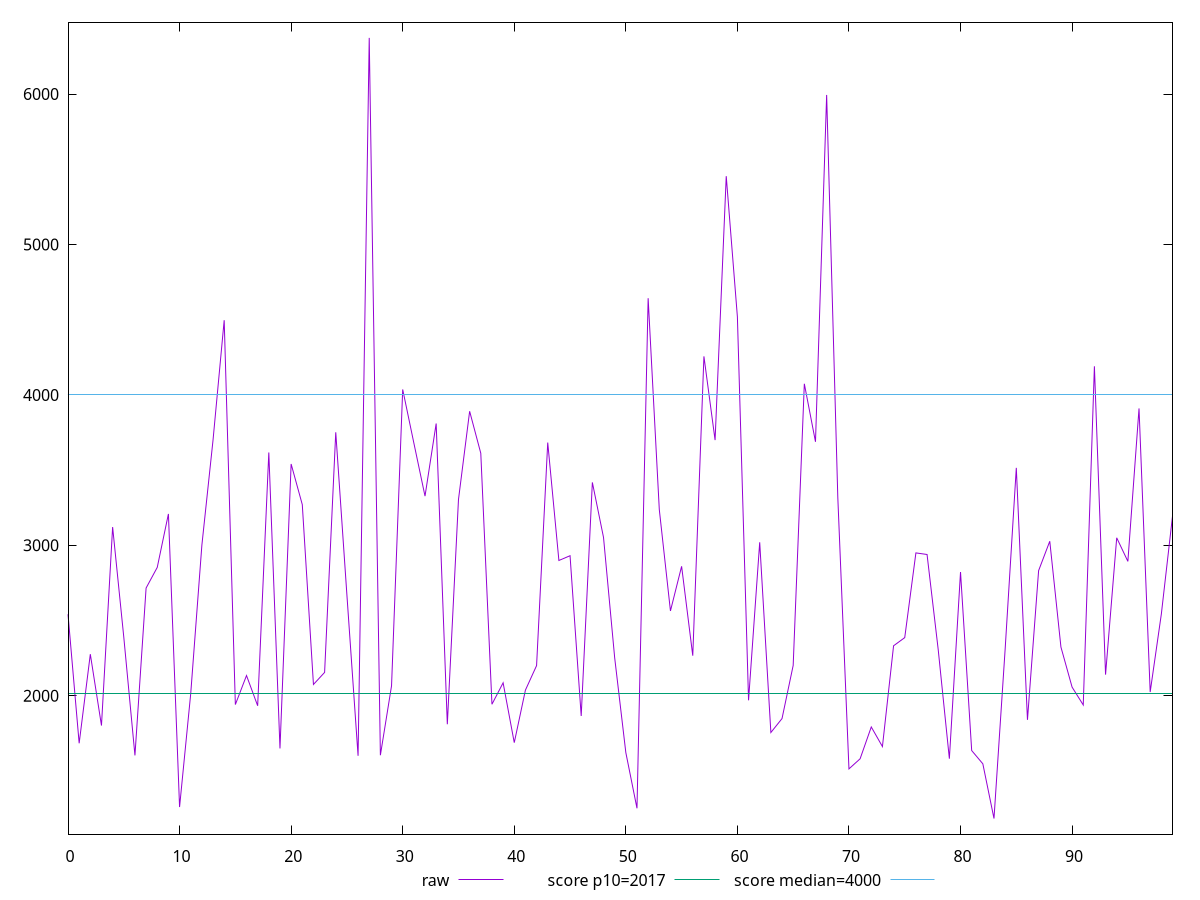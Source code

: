 reset

$raw <<EOF
0 2541.8720000000003
1 1683.9520000000011
2 2276.4880000000003
3 1802.0240000000008
4 3121.5079999999984
5 2389.5599999999995
6 1603.5000000000007
7 2716.2039999999997
8 2853.5080000000007
9 3208.819999999999
10 1260.144000000001
11 2013.992000000001
12 3001.5359999999982
13 3700.148
14 4496.847999999996
15 1941.4000000000012
16 2134.4799999999987
17 1933.4040000000011
18 3617.524
19 1649.5320000000002
20 3540.8759999999997
21 3270.9239999999977
22 2075.0799999999995
23 2155.228
24 3751.563999999997
25 2669.183999999999
26 1600.8080000000014
27 6373.679999999997
28 1604.5800000000004
29 2066.1240000000003
30 4036.399999999997
31 3680.2919999999986
32 3327.215999999999
33 3810.028000000001
34 1810.4000000000012
35 3304.9599999999996
36 3891.439999999998
37 3612.1879999999983
38 1943.4439999999995
39 2086.080000000001
40 1688.2880000000007
41 2037.3800000000006
42 2200.4439999999995
43 3683.251999999998
44 2899.4199999999983
45 2931.091999999998
46 1865.7240000000008
47 3418.564
48 3052.691999999999
49 2252.6879999999987
50 1622.2720000000004
51 1251.8480000000006
52 4642.871999999997
53 3237.827999999999
54 2563.9560000000006
55 2860.4960000000005
56 2266.2960000000007
57 4256.427999999997
58 3699.667999999999
59 5454.655999999998
60 4519.284
61 1969.5919999999996
62 3020.111999999998
63 1755.584000000001
64 1848.3240000000012
65 2201.560000000001
66 4074.1559999999986
67 3688.4359999999983
68 5994.367999999999
69 3319.2079999999996
70 1513.824
71 1581.0600000000006
72 1792.516000000001
73 1662.1920000000007
74 2332.36
75 2386.716
76 2949.7599999999993
77 2939.2119999999995
78 2306.447999999999
79 1581.7240000000015
80 2822.4439999999977
81 1635.7240000000004
82 1547.4280000000006
83 1183.816000000001
84 2309.552
85 3515.1679999999974
86 1839.8840000000005
87 2831.9879999999976
88 3027.3120000000004
89 2323.808000000001
90 2057.376000000001
91 1938.6280000000002
92 4190.367999999998
93 2140.499999999998
94 3050.179999999997
95 2893.431999999999
96 3910.2279999999973
97 2024.6840000000007
98 2543.128
99 3193.203999999999
EOF

set key outside below
set xrange [0:99]
set yrange [1080.018720000001:6477.477279999996]
set trange [1080.018720000001:6477.477279999996]
set terminal svg size 640, 500 enhanced background rgb 'white'
set output "report_00013_2021-02-09T12-04-24.940Z/mainthread-work-breakdown/samples/pages+cached+noadtech+nomedia/raw/values.svg"

plot $raw title "raw" with line, \
     2017 title "score p10=2017", \
     4000 title "score median=4000"

reset
